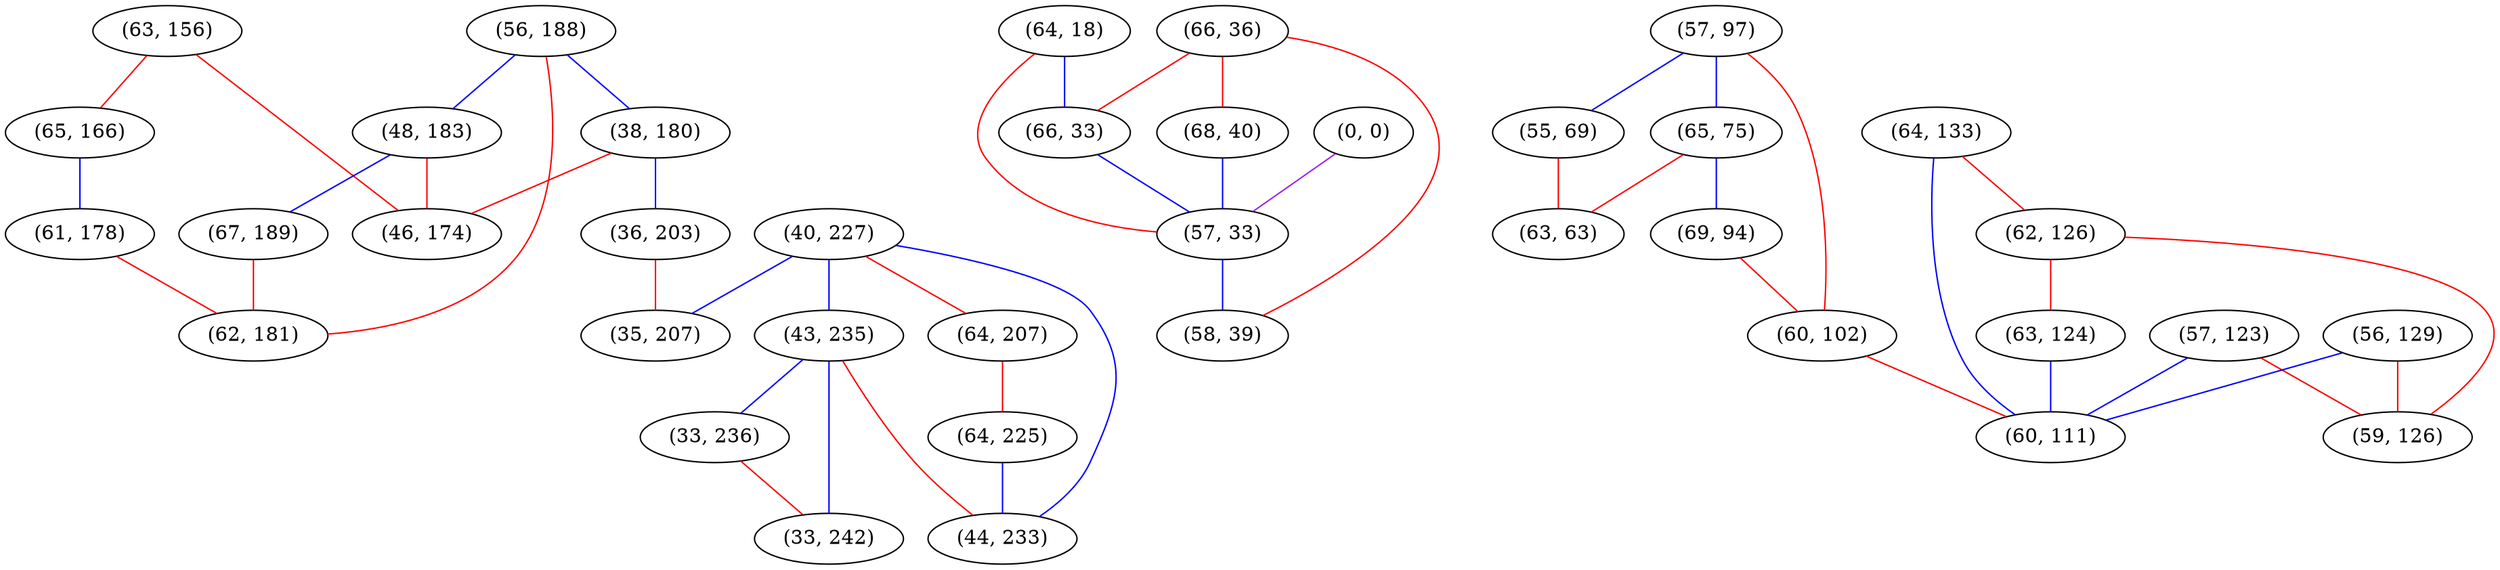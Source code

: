 graph "" {
"(63, 156)";
"(56, 188)";
"(64, 18)";
"(48, 183)";
"(57, 123)";
"(64, 133)";
"(57, 97)";
"(67, 189)";
"(65, 75)";
"(66, 36)";
"(69, 94)";
"(40, 227)";
"(64, 207)";
"(68, 40)";
"(66, 33)";
"(38, 180)";
"(65, 166)";
"(0, 0)";
"(60, 102)";
"(36, 203)";
"(64, 225)";
"(55, 69)";
"(43, 235)";
"(62, 126)";
"(57, 33)";
"(56, 129)";
"(44, 233)";
"(63, 124)";
"(35, 207)";
"(61, 178)";
"(62, 181)";
"(33, 236)";
"(63, 63)";
"(33, 242)";
"(60, 111)";
"(59, 126)";
"(46, 174)";
"(58, 39)";
"(63, 156)" -- "(65, 166)"  [color=red, key=0, weight=1];
"(63, 156)" -- "(46, 174)"  [color=red, key=0, weight=1];
"(56, 188)" -- "(38, 180)"  [color=blue, key=0, weight=3];
"(56, 188)" -- "(48, 183)"  [color=blue, key=0, weight=3];
"(56, 188)" -- "(62, 181)"  [color=red, key=0, weight=1];
"(64, 18)" -- "(57, 33)"  [color=red, key=0, weight=1];
"(64, 18)" -- "(66, 33)"  [color=blue, key=0, weight=3];
"(48, 183)" -- "(67, 189)"  [color=blue, key=0, weight=3];
"(48, 183)" -- "(46, 174)"  [color=red, key=0, weight=1];
"(57, 123)" -- "(60, 111)"  [color=blue, key=0, weight=3];
"(57, 123)" -- "(59, 126)"  [color=red, key=0, weight=1];
"(64, 133)" -- "(60, 111)"  [color=blue, key=0, weight=3];
"(64, 133)" -- "(62, 126)"  [color=red, key=0, weight=1];
"(57, 97)" -- "(65, 75)"  [color=blue, key=0, weight=3];
"(57, 97)" -- "(55, 69)"  [color=blue, key=0, weight=3];
"(57, 97)" -- "(60, 102)"  [color=red, key=0, weight=1];
"(67, 189)" -- "(62, 181)"  [color=red, key=0, weight=1];
"(65, 75)" -- "(69, 94)"  [color=blue, key=0, weight=3];
"(65, 75)" -- "(63, 63)"  [color=red, key=0, weight=1];
"(66, 36)" -- "(58, 39)"  [color=red, key=0, weight=1];
"(66, 36)" -- "(66, 33)"  [color=red, key=0, weight=1];
"(66, 36)" -- "(68, 40)"  [color=red, key=0, weight=1];
"(69, 94)" -- "(60, 102)"  [color=red, key=0, weight=1];
"(40, 227)" -- "(35, 207)"  [color=blue, key=0, weight=3];
"(40, 227)" -- "(44, 233)"  [color=blue, key=0, weight=3];
"(40, 227)" -- "(43, 235)"  [color=blue, key=0, weight=3];
"(40, 227)" -- "(64, 207)"  [color=red, key=0, weight=1];
"(64, 207)" -- "(64, 225)"  [color=red, key=0, weight=1];
"(68, 40)" -- "(57, 33)"  [color=blue, key=0, weight=3];
"(66, 33)" -- "(57, 33)"  [color=blue, key=0, weight=3];
"(38, 180)" -- "(36, 203)"  [color=blue, key=0, weight=3];
"(38, 180)" -- "(46, 174)"  [color=red, key=0, weight=1];
"(65, 166)" -- "(61, 178)"  [color=blue, key=0, weight=3];
"(0, 0)" -- "(57, 33)"  [color=purple, key=0, weight=4];
"(60, 102)" -- "(60, 111)"  [color=red, key=0, weight=1];
"(36, 203)" -- "(35, 207)"  [color=red, key=0, weight=1];
"(64, 225)" -- "(44, 233)"  [color=blue, key=0, weight=3];
"(55, 69)" -- "(63, 63)"  [color=red, key=0, weight=1];
"(43, 235)" -- "(33, 242)"  [color=blue, key=0, weight=3];
"(43, 235)" -- "(44, 233)"  [color=red, key=0, weight=1];
"(43, 235)" -- "(33, 236)"  [color=blue, key=0, weight=3];
"(62, 126)" -- "(63, 124)"  [color=red, key=0, weight=1];
"(62, 126)" -- "(59, 126)"  [color=red, key=0, weight=1];
"(57, 33)" -- "(58, 39)"  [color=blue, key=0, weight=3];
"(56, 129)" -- "(60, 111)"  [color=blue, key=0, weight=3];
"(56, 129)" -- "(59, 126)"  [color=red, key=0, weight=1];
"(63, 124)" -- "(60, 111)"  [color=blue, key=0, weight=3];
"(61, 178)" -- "(62, 181)"  [color=red, key=0, weight=1];
"(33, 236)" -- "(33, 242)"  [color=red, key=0, weight=1];
}
